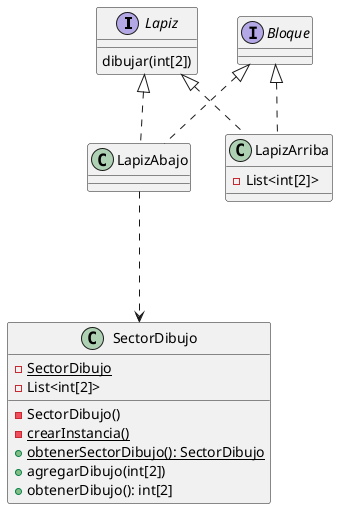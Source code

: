 @startuml

interface Lapiz{
    dibujar(int[2])
}
class LapizAbajo implements Lapiz, Bloque{
}
LapizAbajo ...> SectorDibujo

class LapizArriba implements Lapiz, Bloque{
    - List<int[2]>
}

class SectorDibujo{
    - {static} SectorDibujo
    - List<int[2]>
    - SectorDibujo()
    - {static} crearInstancia()
    + {static} obtenerSectorDibujo(): SectorDibujo
    + agregarDibujo(int[2])
    + obtenerDibujo(): int[2]
}


@enduml
